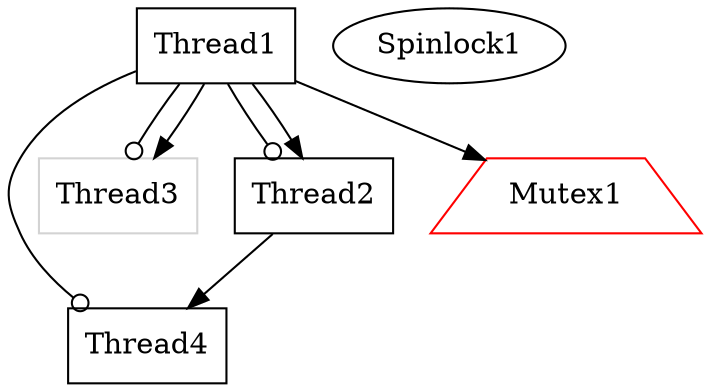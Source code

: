 digraph G {
graph[center=1];
Thread4 [shape=box,color=black];
Spinlock1 [shape=ellipse,color=black];
Thread3 [shape=box,color=lightgray];
Thread1 [shape=box,color=black];
Thread1 -> Thread2 [arrowhead=odot];
Thread1 -> Thread3 [arrowhead=odot];
Thread1 -> Thread4 [arrowhead=odot];
Thread1 -> Thread3 [arrowhead=normal];
Thread1 -> Mutex1 [arrowhead=normal,color=black];
Thread1 -> Thread2 [arrowhead=normal];
Mutex1 [shape=trapezium,color=red];
Thread2 [shape=box,color=black];
Thread2 -> Thread4 [arrowhead=normal];
}